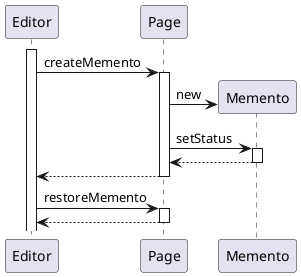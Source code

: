 @startuml

participant Editor
participant Page

activate Editor
Editor -> Page : createMemento
activate Page

create Memento
Page -> Memento : new
Page -> Memento : setStatus
activate Memento
Page <-- Memento
deactivate Memento
Editor <-- Page
deactivate Page

Editor -> Page : restoreMemento
activate Page
Editor <-- Page
deactivate Page

@enduml